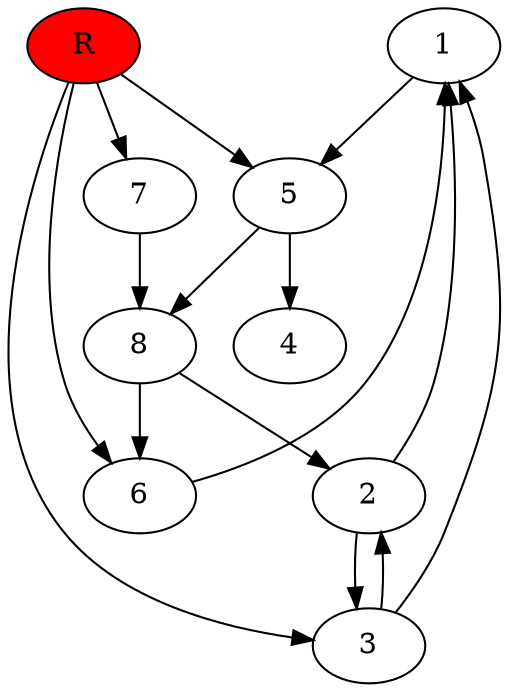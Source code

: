 digraph prb49523 {
	1
	2
	3
	4
	5
	6
	7
	8
	R [fillcolor="#ff0000" style=filled]
	1 -> 5
	2 -> 1
	2 -> 3
	3 -> 1
	3 -> 2
	5 -> 4
	5 -> 8
	6 -> 1
	7 -> 8
	8 -> 2
	8 -> 6
	R -> 3
	R -> 5
	R -> 6
	R -> 7
}
